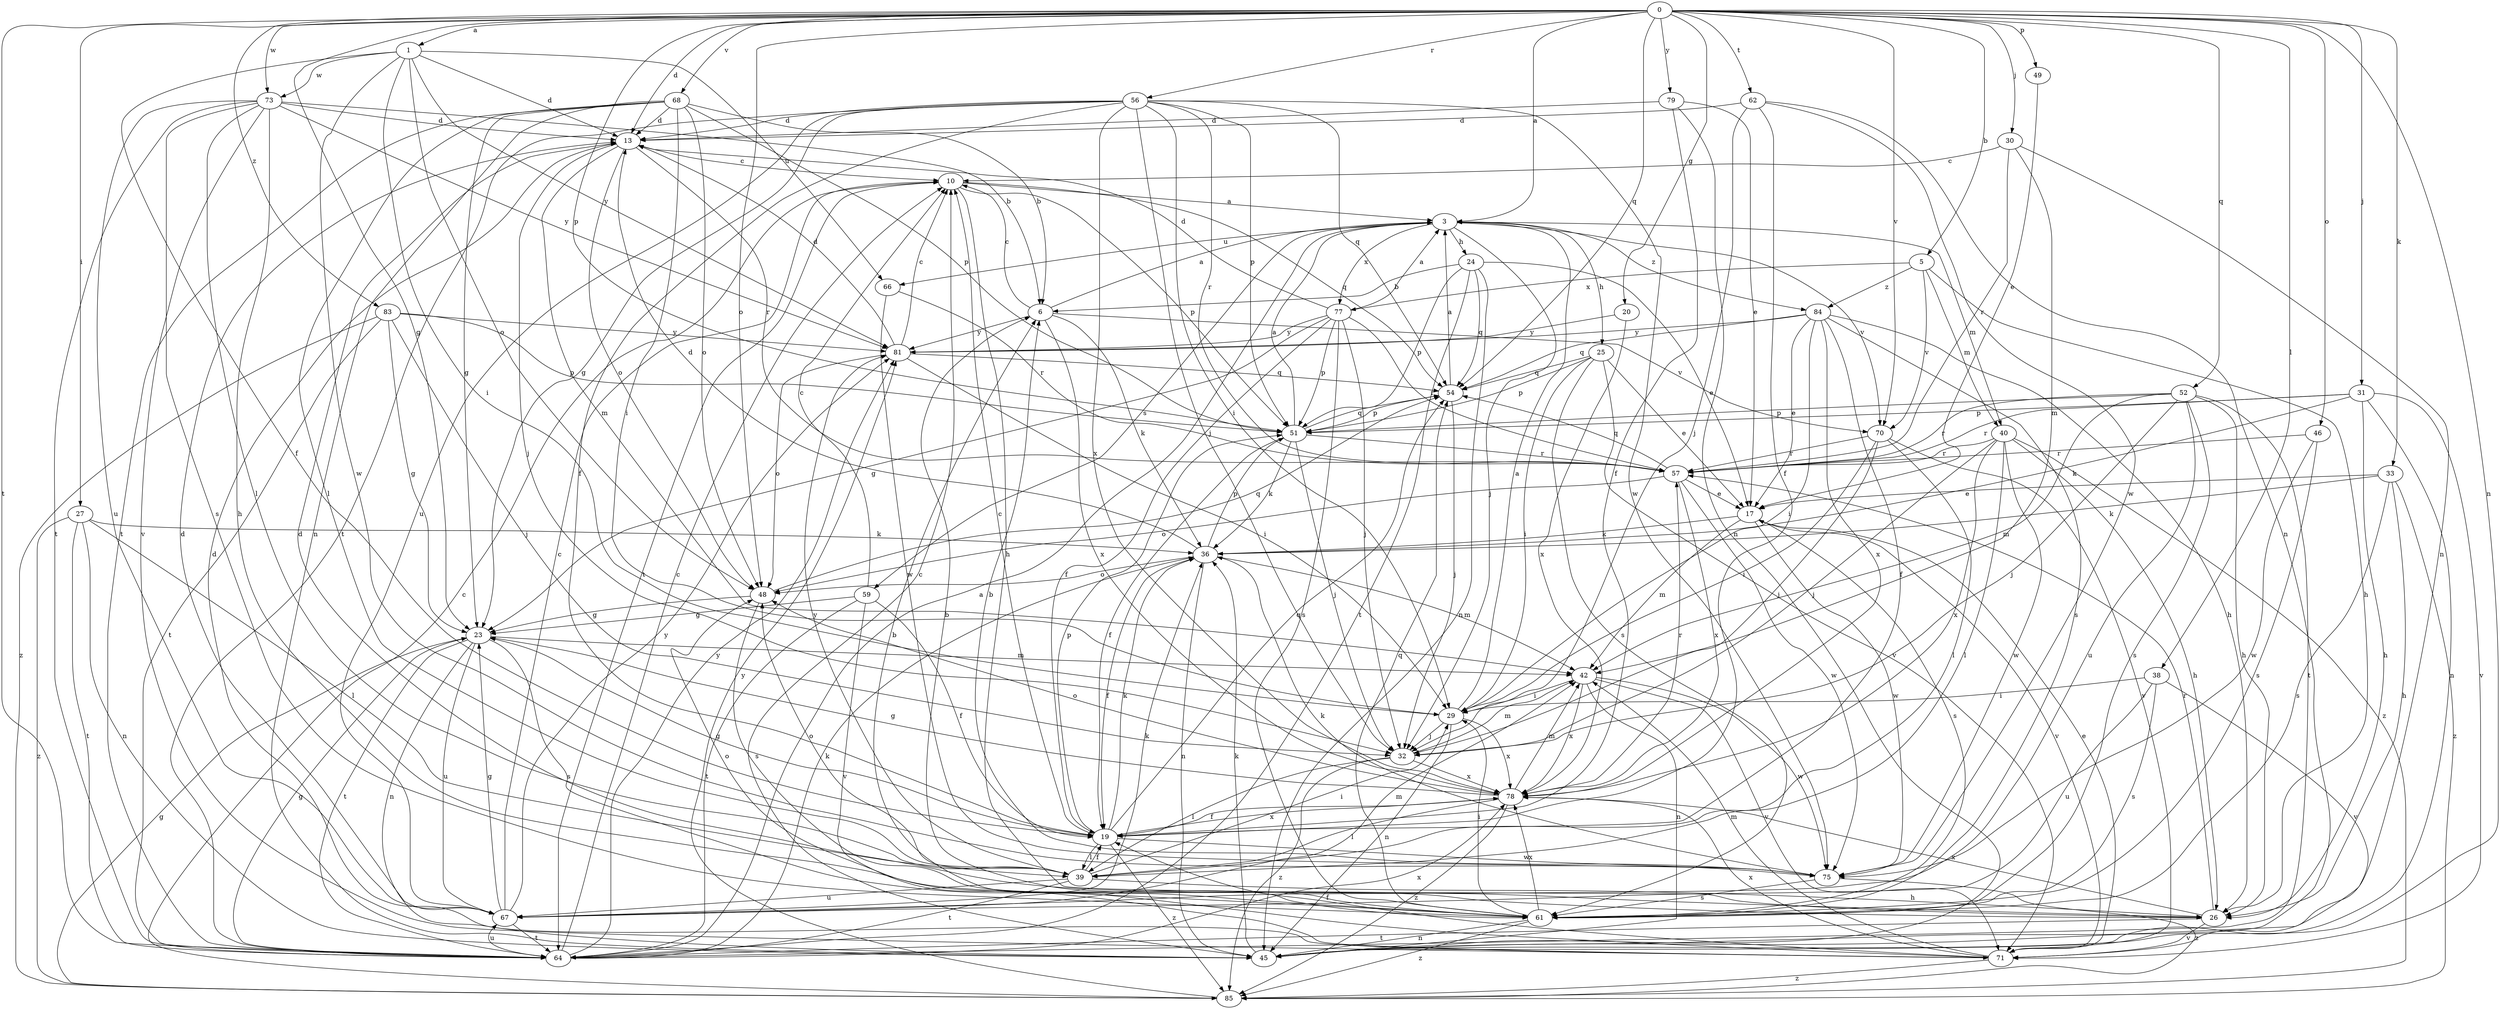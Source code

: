 strict digraph  {
0;
1;
3;
5;
6;
10;
13;
17;
19;
20;
23;
24;
25;
26;
27;
29;
30;
31;
32;
33;
36;
38;
39;
40;
42;
45;
46;
48;
49;
51;
52;
54;
56;
57;
59;
61;
62;
64;
66;
67;
68;
70;
71;
73;
75;
77;
78;
79;
81;
83;
84;
85;
0 -> 1  [label=a];
0 -> 3  [label=a];
0 -> 5  [label=b];
0 -> 13  [label=d];
0 -> 20  [label=g];
0 -> 23  [label=g];
0 -> 27  [label=i];
0 -> 30  [label=j];
0 -> 31  [label=j];
0 -> 33  [label=k];
0 -> 38  [label=l];
0 -> 45  [label=n];
0 -> 46  [label=o];
0 -> 48  [label=o];
0 -> 49  [label=p];
0 -> 51  [label=p];
0 -> 52  [label=q];
0 -> 54  [label=q];
0 -> 56  [label=r];
0 -> 62  [label=t];
0 -> 64  [label=t];
0 -> 68  [label=v];
0 -> 70  [label=v];
0 -> 73  [label=w];
0 -> 79  [label=y];
0 -> 83  [label=z];
1 -> 13  [label=d];
1 -> 19  [label=f];
1 -> 29  [label=i];
1 -> 48  [label=o];
1 -> 66  [label=u];
1 -> 73  [label=w];
1 -> 75  [label=w];
1 -> 81  [label=y];
3 -> 24  [label=h];
3 -> 25  [label=h];
3 -> 32  [label=j];
3 -> 40  [label=m];
3 -> 59  [label=s];
3 -> 66  [label=u];
3 -> 70  [label=v];
3 -> 77  [label=x];
3 -> 84  [label=z];
5 -> 26  [label=h];
5 -> 40  [label=m];
5 -> 70  [label=v];
5 -> 77  [label=x];
5 -> 84  [label=z];
6 -> 3  [label=a];
6 -> 10  [label=c];
6 -> 36  [label=k];
6 -> 70  [label=v];
6 -> 78  [label=x];
6 -> 81  [label=y];
10 -> 3  [label=a];
10 -> 26  [label=h];
10 -> 51  [label=p];
10 -> 54  [label=q];
10 -> 64  [label=t];
13 -> 10  [label=c];
13 -> 32  [label=j];
13 -> 42  [label=m];
13 -> 48  [label=o];
13 -> 57  [label=r];
17 -> 36  [label=k];
17 -> 42  [label=m];
17 -> 61  [label=s];
17 -> 71  [label=v];
17 -> 75  [label=w];
19 -> 10  [label=c];
19 -> 23  [label=g];
19 -> 36  [label=k];
19 -> 39  [label=l];
19 -> 51  [label=p];
19 -> 54  [label=q];
19 -> 75  [label=w];
19 -> 78  [label=x];
19 -> 85  [label=z];
20 -> 78  [label=x];
20 -> 81  [label=y];
23 -> 42  [label=m];
23 -> 45  [label=n];
23 -> 61  [label=s];
23 -> 64  [label=t];
23 -> 67  [label=u];
24 -> 6  [label=b];
24 -> 17  [label=e];
24 -> 45  [label=n];
24 -> 51  [label=p];
24 -> 54  [label=q];
24 -> 64  [label=t];
25 -> 17  [label=e];
25 -> 29  [label=i];
25 -> 51  [label=p];
25 -> 54  [label=q];
25 -> 61  [label=s];
25 -> 71  [label=v];
26 -> 13  [label=d];
26 -> 57  [label=r];
26 -> 64  [label=t];
26 -> 71  [label=v];
26 -> 78  [label=x];
27 -> 36  [label=k];
27 -> 39  [label=l];
27 -> 45  [label=n];
27 -> 64  [label=t];
27 -> 85  [label=z];
29 -> 3  [label=a];
29 -> 32  [label=j];
29 -> 45  [label=n];
29 -> 78  [label=x];
30 -> 10  [label=c];
30 -> 42  [label=m];
30 -> 45  [label=n];
30 -> 57  [label=r];
31 -> 26  [label=h];
31 -> 36  [label=k];
31 -> 45  [label=n];
31 -> 51  [label=p];
31 -> 57  [label=r];
31 -> 71  [label=v];
32 -> 39  [label=l];
32 -> 42  [label=m];
32 -> 78  [label=x];
32 -> 85  [label=z];
33 -> 17  [label=e];
33 -> 26  [label=h];
33 -> 36  [label=k];
33 -> 61  [label=s];
33 -> 85  [label=z];
36 -> 13  [label=d];
36 -> 19  [label=f];
36 -> 42  [label=m];
36 -> 45  [label=n];
36 -> 48  [label=o];
36 -> 51  [label=p];
38 -> 29  [label=i];
38 -> 61  [label=s];
38 -> 67  [label=u];
38 -> 71  [label=v];
39 -> 19  [label=f];
39 -> 26  [label=h];
39 -> 29  [label=i];
39 -> 48  [label=o];
39 -> 64  [label=t];
39 -> 67  [label=u];
39 -> 81  [label=y];
40 -> 26  [label=h];
40 -> 32  [label=j];
40 -> 39  [label=l];
40 -> 57  [label=r];
40 -> 75  [label=w];
40 -> 78  [label=x];
40 -> 85  [label=z];
42 -> 29  [label=i];
42 -> 45  [label=n];
42 -> 71  [label=v];
42 -> 75  [label=w];
42 -> 78  [label=x];
45 -> 10  [label=c];
45 -> 36  [label=k];
46 -> 57  [label=r];
46 -> 61  [label=s];
46 -> 75  [label=w];
48 -> 23  [label=g];
48 -> 54  [label=q];
48 -> 61  [label=s];
49 -> 17  [label=e];
51 -> 3  [label=a];
51 -> 19  [label=f];
51 -> 32  [label=j];
51 -> 36  [label=k];
51 -> 54  [label=q];
51 -> 57  [label=r];
52 -> 26  [label=h];
52 -> 32  [label=j];
52 -> 42  [label=m];
52 -> 51  [label=p];
52 -> 57  [label=r];
52 -> 61  [label=s];
52 -> 64  [label=t];
52 -> 67  [label=u];
54 -> 3  [label=a];
54 -> 32  [label=j];
54 -> 51  [label=p];
56 -> 13  [label=d];
56 -> 19  [label=f];
56 -> 23  [label=g];
56 -> 29  [label=i];
56 -> 32  [label=j];
56 -> 51  [label=p];
56 -> 54  [label=q];
56 -> 57  [label=r];
56 -> 64  [label=t];
56 -> 67  [label=u];
56 -> 75  [label=w];
56 -> 78  [label=x];
57 -> 17  [label=e];
57 -> 48  [label=o];
57 -> 54  [label=q];
57 -> 75  [label=w];
57 -> 78  [label=x];
59 -> 10  [label=c];
59 -> 19  [label=f];
59 -> 23  [label=g];
59 -> 64  [label=t];
59 -> 71  [label=v];
61 -> 6  [label=b];
61 -> 29  [label=i];
61 -> 45  [label=n];
61 -> 48  [label=o];
61 -> 54  [label=q];
61 -> 78  [label=x];
61 -> 85  [label=z];
62 -> 13  [label=d];
62 -> 19  [label=f];
62 -> 32  [label=j];
62 -> 45  [label=n];
62 -> 75  [label=w];
64 -> 3  [label=a];
64 -> 10  [label=c];
64 -> 23  [label=g];
64 -> 36  [label=k];
64 -> 67  [label=u];
64 -> 78  [label=x];
64 -> 81  [label=y];
66 -> 57  [label=r];
66 -> 75  [label=w];
67 -> 10  [label=c];
67 -> 13  [label=d];
67 -> 23  [label=g];
67 -> 36  [label=k];
67 -> 42  [label=m];
67 -> 64  [label=t];
67 -> 81  [label=y];
68 -> 6  [label=b];
68 -> 13  [label=d];
68 -> 23  [label=g];
68 -> 29  [label=i];
68 -> 39  [label=l];
68 -> 45  [label=n];
68 -> 48  [label=o];
68 -> 51  [label=p];
68 -> 64  [label=t];
70 -> 29  [label=i];
70 -> 32  [label=j];
70 -> 39  [label=l];
70 -> 57  [label=r];
70 -> 71  [label=v];
71 -> 6  [label=b];
71 -> 13  [label=d];
71 -> 17  [label=e];
71 -> 19  [label=f];
71 -> 42  [label=m];
71 -> 78  [label=x];
71 -> 85  [label=z];
73 -> 6  [label=b];
73 -> 13  [label=d];
73 -> 26  [label=h];
73 -> 39  [label=l];
73 -> 61  [label=s];
73 -> 64  [label=t];
73 -> 67  [label=u];
73 -> 71  [label=v];
73 -> 81  [label=y];
75 -> 6  [label=b];
75 -> 36  [label=k];
75 -> 61  [label=s];
75 -> 85  [label=z];
77 -> 3  [label=a];
77 -> 13  [label=d];
77 -> 19  [label=f];
77 -> 23  [label=g];
77 -> 32  [label=j];
77 -> 51  [label=p];
77 -> 57  [label=r];
77 -> 61  [label=s];
77 -> 81  [label=y];
78 -> 19  [label=f];
78 -> 23  [label=g];
78 -> 39  [label=l];
78 -> 42  [label=m];
78 -> 48  [label=o];
78 -> 57  [label=r];
78 -> 85  [label=z];
79 -> 13  [label=d];
79 -> 17  [label=e];
79 -> 19  [label=f];
79 -> 45  [label=n];
81 -> 10  [label=c];
81 -> 13  [label=d];
81 -> 29  [label=i];
81 -> 48  [label=o];
81 -> 54  [label=q];
83 -> 23  [label=g];
83 -> 32  [label=j];
83 -> 51  [label=p];
83 -> 64  [label=t];
83 -> 81  [label=y];
83 -> 85  [label=z];
84 -> 17  [label=e];
84 -> 19  [label=f];
84 -> 26  [label=h];
84 -> 29  [label=i];
84 -> 54  [label=q];
84 -> 61  [label=s];
84 -> 78  [label=x];
84 -> 81  [label=y];
85 -> 10  [label=c];
85 -> 23  [label=g];
85 -> 81  [label=y];
}
